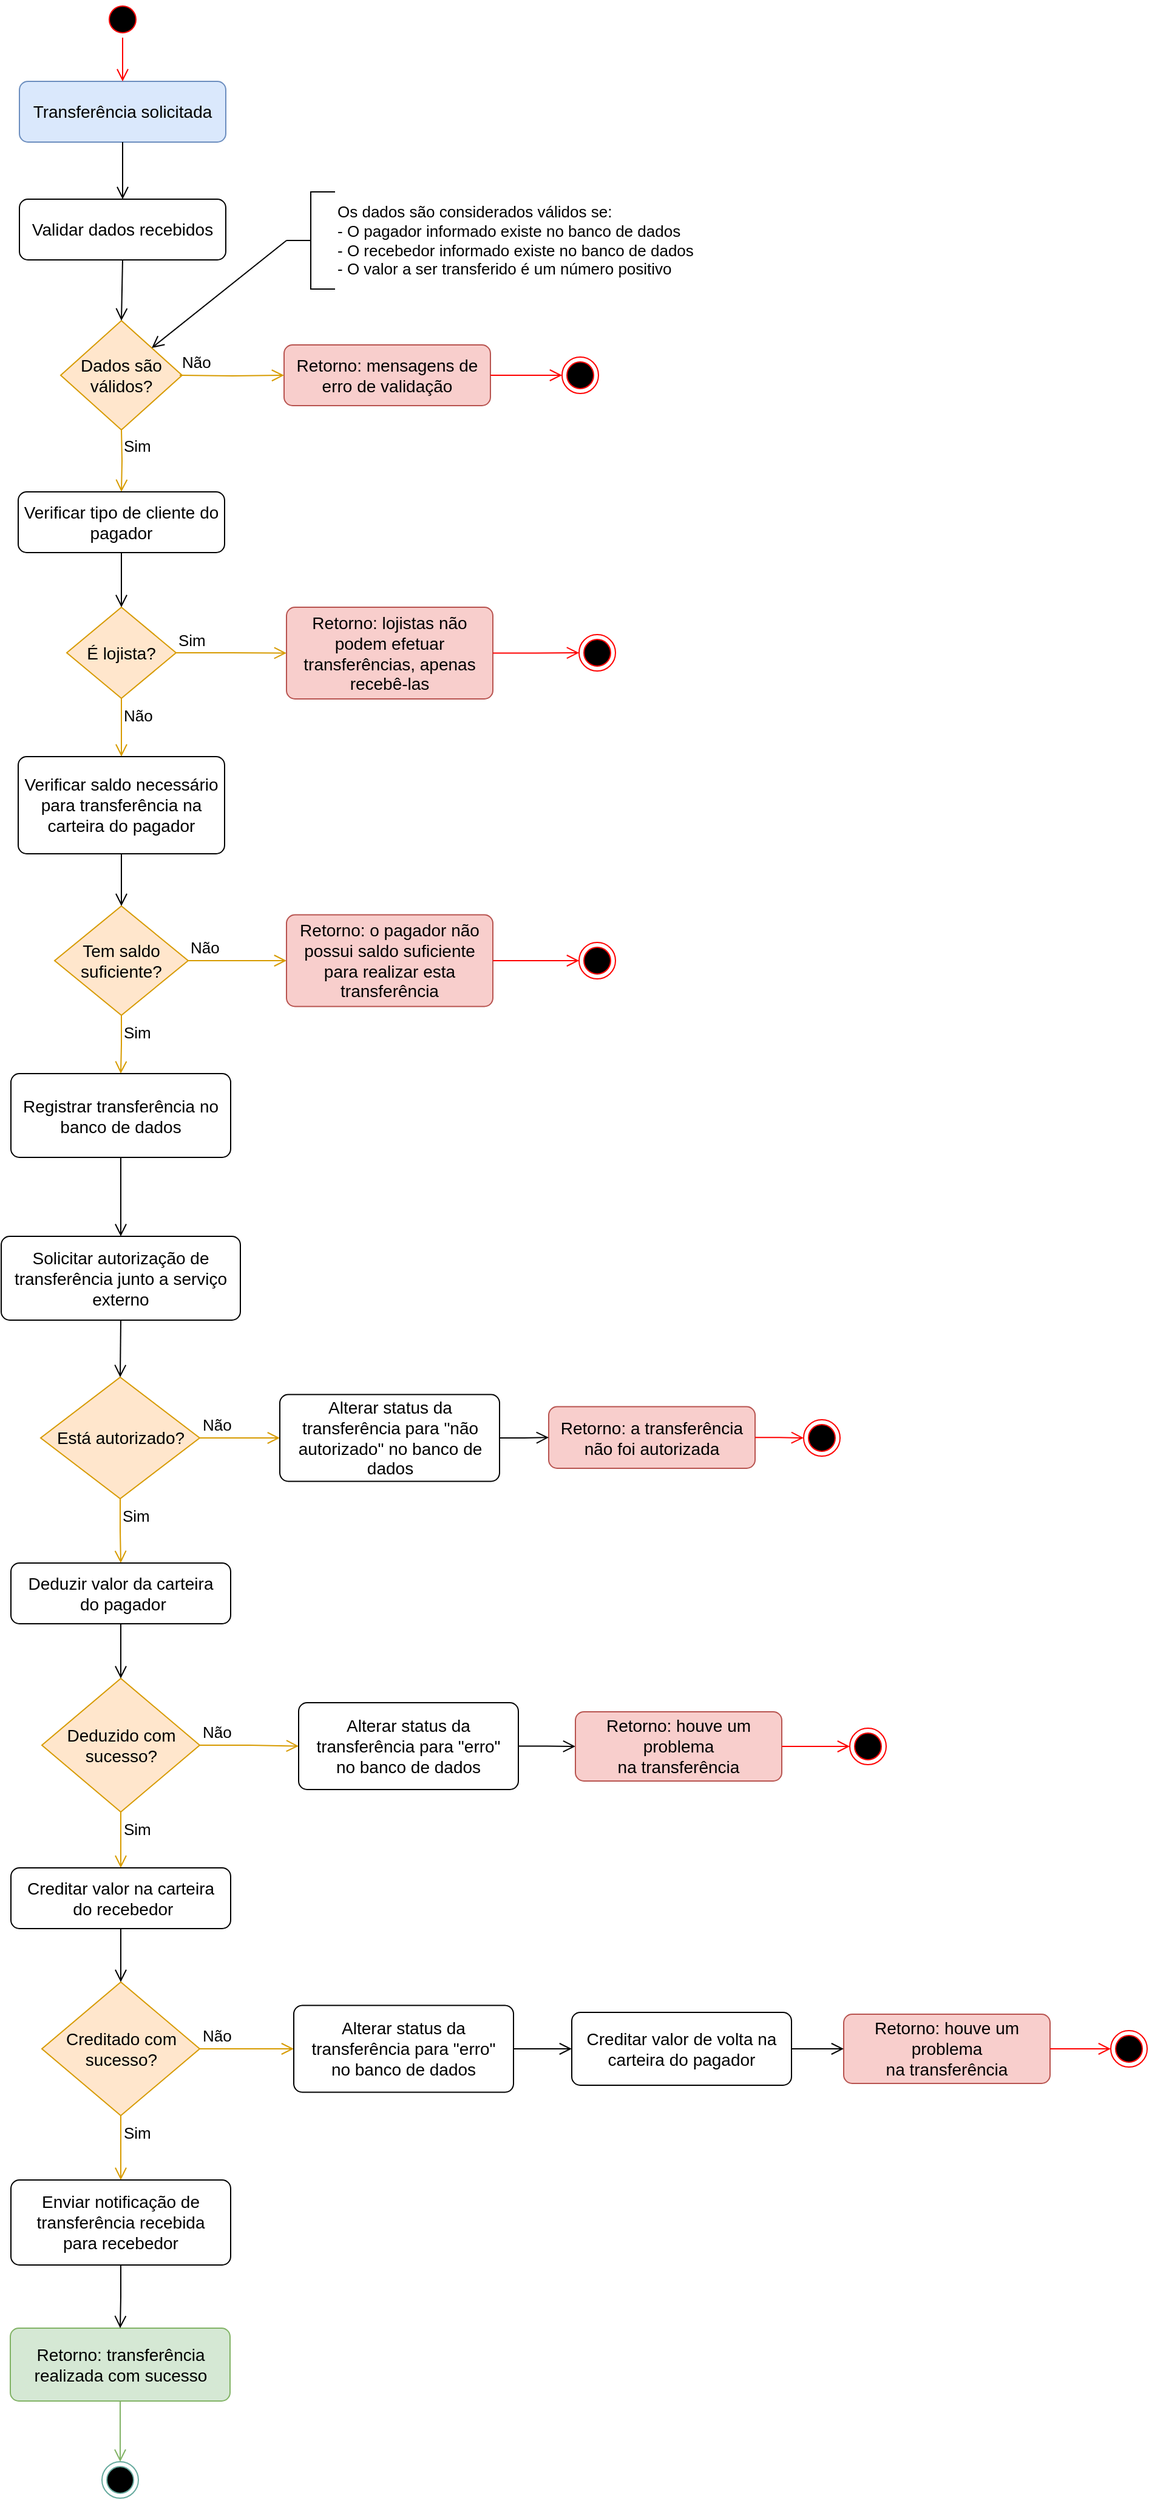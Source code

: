 <mxfile version="24.5.2" type="device">
  <diagram name="Página-1" id="JaIZ6HeKFuRoxINo36s_">
    <mxGraphModel dx="1195" dy="622" grid="1" gridSize="10" guides="1" tooltips="1" connect="1" arrows="1" fold="1" page="1" pageScale="1" pageWidth="827" pageHeight="1169" math="0" shadow="0">
      <root>
        <mxCell id="0" />
        <mxCell id="1" parent="0" />
        <mxCell id="d31LF5LQ77CdiA_W0-7B-2" value="Transferência solicitada" style="rounded=1;whiteSpace=wrap;html=1;absoluteArcSize=1;arcSize=14;strokeWidth=1;fontSize=14;fillColor=#dae8fc;strokeColor=#6c8ebf;" vertex="1" parent="1">
          <mxGeometry x="20" y="70" width="170" height="50" as="geometry" />
        </mxCell>
        <mxCell id="d31LF5LQ77CdiA_W0-7B-4" value="" style="ellipse;html=1;shape=startState;fillColor=#000000;strokeColor=#ff0000;" vertex="1" parent="1">
          <mxGeometry x="90" y="4" width="30" height="30" as="geometry" />
        </mxCell>
        <mxCell id="d31LF5LQ77CdiA_W0-7B-5" value="" style="edgeStyle=orthogonalEdgeStyle;html=1;verticalAlign=bottom;endArrow=open;endSize=8;strokeColor=#ff0000;rounded=0;entryX=0.5;entryY=0;entryDx=0;entryDy=0;" edge="1" source="d31LF5LQ77CdiA_W0-7B-4" parent="1" target="d31LF5LQ77CdiA_W0-7B-2">
          <mxGeometry relative="1" as="geometry">
            <mxPoint x="105" y="100" as="targetPoint" />
          </mxGeometry>
        </mxCell>
        <mxCell id="d31LF5LQ77CdiA_W0-7B-6" value="Validar dados recebidos" style="rounded=1;whiteSpace=wrap;html=1;absoluteArcSize=1;arcSize=14;strokeWidth=1;fontSize=14;" vertex="1" parent="1">
          <mxGeometry x="20" y="167" width="170" height="50" as="geometry" />
        </mxCell>
        <mxCell id="d31LF5LQ77CdiA_W0-7B-7" value="" style="endArrow=open;endFill=1;endSize=8;html=1;rounded=0;exitX=0.5;exitY=1;exitDx=0;exitDy=0;entryX=0.5;entryY=0;entryDx=0;entryDy=0;" edge="1" parent="1" source="d31LF5LQ77CdiA_W0-7B-2" target="d31LF5LQ77CdiA_W0-7B-6">
          <mxGeometry width="160" relative="1" as="geometry">
            <mxPoint x="160" y="400" as="sourcePoint" />
            <mxPoint x="320" y="400" as="targetPoint" />
          </mxGeometry>
        </mxCell>
        <mxCell id="d31LF5LQ77CdiA_W0-7B-12" value="Retorno: mensagens de erro de validação" style="rounded=1;whiteSpace=wrap;html=1;absoluteArcSize=1;arcSize=14;strokeWidth=1;fontSize=14;fillColor=#f8cecc;strokeColor=#b85450;" vertex="1" parent="1">
          <mxGeometry x="238" y="287" width="170" height="50" as="geometry" />
        </mxCell>
        <mxCell id="d31LF5LQ77CdiA_W0-7B-14" value="Dados são válidos?" style="rhombus;whiteSpace=wrap;html=1;fillColor=#ffe6cc;strokeColor=#d79b00;fontSize=14;" vertex="1" parent="1">
          <mxGeometry x="54" y="267" width="100" height="90" as="geometry" />
        </mxCell>
        <mxCell id="d31LF5LQ77CdiA_W0-7B-15" value="Não" style="edgeStyle=orthogonalEdgeStyle;html=1;align=left;verticalAlign=bottom;endArrow=open;endSize=8;strokeColor=#d79b00;rounded=0;fontSize=13;entryX=0;entryY=0.5;entryDx=0;entryDy=0;fillColor=#ffe6cc;" edge="1" parent="1" target="d31LF5LQ77CdiA_W0-7B-12">
          <mxGeometry x="-1" relative="1" as="geometry">
            <mxPoint x="257" y="312" as="targetPoint" />
            <mxPoint x="152.0" y="312.0" as="sourcePoint" />
            <mxPoint as="offset" />
          </mxGeometry>
        </mxCell>
        <mxCell id="d31LF5LQ77CdiA_W0-7B-16" value="Sim" style="edgeStyle=orthogonalEdgeStyle;html=1;align=left;verticalAlign=top;endArrow=open;endSize=8;strokeColor=#d79b00;rounded=0;fontSize=13;entryX=0.5;entryY=0;entryDx=0;entryDy=0;fillColor=#ffe6cc;" edge="1" parent="1" target="d31LF5LQ77CdiA_W0-7B-43">
          <mxGeometry x="-1" relative="1" as="geometry">
            <mxPoint x="104" y="420" as="targetPoint" />
            <mxPoint x="104" y="356.0" as="sourcePoint" />
          </mxGeometry>
        </mxCell>
        <mxCell id="d31LF5LQ77CdiA_W0-7B-30" value="Os dados são considerados válidos se:&lt;br style=&quot;font-size: 13px;&quot;&gt;- O pagador informado existe no banco de dados&lt;br style=&quot;font-size: 13px;&quot;&gt;- O recebedor informado existe no banco de dados&lt;br style=&quot;font-size: 13px;&quot;&gt;- O valor a ser transferido é um número positivo" style="strokeWidth=1;html=1;shape=mxgraph.flowchart.annotation_2;align=left;labelPosition=right;pointerEvents=1;fontSize=13;" vertex="1" parent="1">
          <mxGeometry x="240" y="161" width="40" height="80" as="geometry" />
        </mxCell>
        <mxCell id="d31LF5LQ77CdiA_W0-7B-38" value="" style="ellipse;html=1;shape=endState;fillColor=#000000;strokeColor=#ff0000;" vertex="1" parent="1">
          <mxGeometry x="467" y="297" width="30" height="30" as="geometry" />
        </mxCell>
        <mxCell id="d31LF5LQ77CdiA_W0-7B-39" value="" style="endArrow=open;endFill=1;endSize=8;html=1;rounded=0;exitX=0;exitY=0.5;exitDx=0;exitDy=0;exitPerimeter=0;entryX=1;entryY=0;entryDx=0;entryDy=0;" edge="1" parent="1" source="d31LF5LQ77CdiA_W0-7B-30" target="d31LF5LQ77CdiA_W0-7B-14">
          <mxGeometry width="160" relative="1" as="geometry">
            <mxPoint x="360" y="480" as="sourcePoint" />
            <mxPoint x="520" y="480" as="targetPoint" />
          </mxGeometry>
        </mxCell>
        <mxCell id="d31LF5LQ77CdiA_W0-7B-41" value="" style="edgeStyle=orthogonalEdgeStyle;html=1;verticalAlign=bottom;endArrow=open;endSize=8;strokeColor=#ff0000;rounded=0;entryX=0;entryY=0.5;entryDx=0;entryDy=0;exitX=1;exitY=0.5;exitDx=0;exitDy=0;" edge="1" parent="1" source="d31LF5LQ77CdiA_W0-7B-12" target="d31LF5LQ77CdiA_W0-7B-38">
          <mxGeometry relative="1" as="geometry">
            <mxPoint x="335" y="430" as="targetPoint" />
            <mxPoint x="335" y="400" as="sourcePoint" />
          </mxGeometry>
        </mxCell>
        <mxCell id="d31LF5LQ77CdiA_W0-7B-42" value="" style="endArrow=open;endFill=1;endSize=8;html=1;rounded=0;exitX=0.5;exitY=1;exitDx=0;exitDy=0;entryX=0.5;entryY=0;entryDx=0;entryDy=0;" edge="1" parent="1" source="d31LF5LQ77CdiA_W0-7B-6" target="d31LF5LQ77CdiA_W0-7B-14">
          <mxGeometry width="160" relative="1" as="geometry">
            <mxPoint x="310" y="400" as="sourcePoint" />
            <mxPoint x="470" y="400" as="targetPoint" />
          </mxGeometry>
        </mxCell>
        <mxCell id="d31LF5LQ77CdiA_W0-7B-43" value="Verificar tipo de cliente do pagador" style="rounded=1;whiteSpace=wrap;html=1;absoluteArcSize=1;arcSize=14;strokeWidth=1;fontSize=14;" vertex="1" parent="1">
          <mxGeometry x="19" y="408" width="170" height="50" as="geometry" />
        </mxCell>
        <mxCell id="d31LF5LQ77CdiA_W0-7B-46" value="É lojista?" style="rhombus;whiteSpace=wrap;html=1;fillColor=#ffe6cc;strokeColor=#d79b00;fontSize=14;" vertex="1" parent="1">
          <mxGeometry x="59" y="503" width="90" height="75" as="geometry" />
        </mxCell>
        <mxCell id="d31LF5LQ77CdiA_W0-7B-47" value="Sim" style="edgeStyle=orthogonalEdgeStyle;html=1;align=left;verticalAlign=bottom;endArrow=open;endSize=8;strokeColor=#d79b00;rounded=0;entryX=0;entryY=0.5;entryDx=0;entryDy=0;fontSize=13;fillColor=#ffe6cc;" edge="1" source="d31LF5LQ77CdiA_W0-7B-46" parent="1" target="d31LF5LQ77CdiA_W0-7B-49">
          <mxGeometry x="-1" relative="1" as="geometry">
            <mxPoint x="240" y="540" as="targetPoint" />
          </mxGeometry>
        </mxCell>
        <mxCell id="d31LF5LQ77CdiA_W0-7B-48" value="Não" style="edgeStyle=orthogonalEdgeStyle;html=1;align=left;verticalAlign=top;endArrow=open;endSize=8;strokeColor=#d79b00;rounded=0;fontSize=13;entryX=0.5;entryY=0;entryDx=0;entryDy=0;fillColor=#ffe6cc;" edge="1" source="d31LF5LQ77CdiA_W0-7B-46" parent="1" target="d31LF5LQ77CdiA_W0-7B-53">
          <mxGeometry x="-1" relative="1" as="geometry">
            <mxPoint x="104" y="640" as="targetPoint" />
          </mxGeometry>
        </mxCell>
        <mxCell id="d31LF5LQ77CdiA_W0-7B-49" value="Retorno: lojistas não podem efetuar transferências, apenas recebê-las" style="rounded=1;whiteSpace=wrap;html=1;absoluteArcSize=1;arcSize=14;strokeWidth=1;fontSize=14;fillColor=#f8cecc;strokeColor=#b85450;" vertex="1" parent="1">
          <mxGeometry x="240" y="503" width="170" height="75.5" as="geometry" />
        </mxCell>
        <mxCell id="d31LF5LQ77CdiA_W0-7B-50" value="" style="ellipse;html=1;shape=endState;fillColor=#000000;strokeColor=#ff0000;" vertex="1" parent="1">
          <mxGeometry x="481" y="525.5" width="30" height="30" as="geometry" />
        </mxCell>
        <mxCell id="d31LF5LQ77CdiA_W0-7B-51" value="" style="edgeStyle=orthogonalEdgeStyle;html=1;verticalAlign=bottom;endArrow=open;endSize=8;strokeColor=#ff0000;rounded=0;entryX=0;entryY=0.5;entryDx=0;entryDy=0;exitX=1;exitY=0.5;exitDx=0;exitDy=0;" edge="1" parent="1" source="d31LF5LQ77CdiA_W0-7B-49" target="d31LF5LQ77CdiA_W0-7B-50">
          <mxGeometry relative="1" as="geometry">
            <mxPoint x="461" y="452" as="targetPoint" />
            <mxPoint x="418" y="452" as="sourcePoint" />
          </mxGeometry>
        </mxCell>
        <mxCell id="d31LF5LQ77CdiA_W0-7B-52" value="" style="endArrow=open;endFill=1;endSize=8;html=1;rounded=0;exitX=0.5;exitY=1;exitDx=0;exitDy=0;entryX=0.5;entryY=0;entryDx=0;entryDy=0;fontSize=11;" edge="1" parent="1" source="d31LF5LQ77CdiA_W0-7B-43" target="d31LF5LQ77CdiA_W0-7B-46">
          <mxGeometry width="160" relative="1" as="geometry">
            <mxPoint x="340" y="620" as="sourcePoint" />
            <mxPoint x="500" y="620" as="targetPoint" />
          </mxGeometry>
        </mxCell>
        <mxCell id="d31LF5LQ77CdiA_W0-7B-53" value="Verificar saldo necessário para transferência na carteira do pagador" style="rounded=1;whiteSpace=wrap;html=1;absoluteArcSize=1;arcSize=14;strokeWidth=1;fontSize=14;" vertex="1" parent="1">
          <mxGeometry x="19" y="626" width="170" height="80" as="geometry" />
        </mxCell>
        <mxCell id="d31LF5LQ77CdiA_W0-7B-54" value="Tem saldo suficiente?" style="rhombus;whiteSpace=wrap;html=1;fillColor=#ffe6cc;strokeColor=#d79b00;fontSize=14;" vertex="1" parent="1">
          <mxGeometry x="49" y="749" width="110" height="90" as="geometry" />
        </mxCell>
        <mxCell id="d31LF5LQ77CdiA_W0-7B-55" value="Não" style="edgeStyle=orthogonalEdgeStyle;html=1;align=left;verticalAlign=bottom;endArrow=open;endSize=8;strokeColor=#d79b00;rounded=0;fontSize=13;entryX=0;entryY=0.5;entryDx=0;entryDy=0;fillColor=#ffe6cc;" edge="1" source="d31LF5LQ77CdiA_W0-7B-54" parent="1" target="d31LF5LQ77CdiA_W0-7B-58">
          <mxGeometry x="-1" relative="1" as="geometry">
            <mxPoint x="229" y="809" as="targetPoint" />
          </mxGeometry>
        </mxCell>
        <mxCell id="d31LF5LQ77CdiA_W0-7B-56" value="Sim" style="edgeStyle=orthogonalEdgeStyle;html=1;align=left;verticalAlign=top;endArrow=open;endSize=8;strokeColor=#d79b00;rounded=0;fontSize=13;entryX=0.5;entryY=0;entryDx=0;entryDy=0;fillColor=#ffe6cc;" edge="1" source="d31LF5LQ77CdiA_W0-7B-54" parent="1" target="d31LF5LQ77CdiA_W0-7B-70">
          <mxGeometry x="-1" relative="1" as="geometry">
            <mxPoint x="150" y="870" as="targetPoint" />
          </mxGeometry>
        </mxCell>
        <mxCell id="d31LF5LQ77CdiA_W0-7B-57" value="" style="endArrow=open;endFill=1;endSize=8;html=1;rounded=0;exitX=0.5;exitY=1;exitDx=0;exitDy=0;entryX=0.5;entryY=0;entryDx=0;entryDy=0;" edge="1" parent="1" source="d31LF5LQ77CdiA_W0-7B-53" target="d31LF5LQ77CdiA_W0-7B-54">
          <mxGeometry width="160" relative="1" as="geometry">
            <mxPoint x="310" y="680" as="sourcePoint" />
            <mxPoint x="470" y="680" as="targetPoint" />
          </mxGeometry>
        </mxCell>
        <mxCell id="d31LF5LQ77CdiA_W0-7B-58" value="Retorno: o pagador não possui saldo suficiente para realizar esta transferência" style="rounded=1;whiteSpace=wrap;html=1;absoluteArcSize=1;arcSize=14;strokeWidth=1;fontSize=14;fillColor=#f8cecc;strokeColor=#b85450;" vertex="1" parent="1">
          <mxGeometry x="240" y="756.25" width="170" height="75.5" as="geometry" />
        </mxCell>
        <mxCell id="d31LF5LQ77CdiA_W0-7B-59" value="" style="ellipse;html=1;shape=endState;fillColor=#000000;strokeColor=#ff0000;" vertex="1" parent="1">
          <mxGeometry x="481" y="779" width="30" height="30" as="geometry" />
        </mxCell>
        <mxCell id="d31LF5LQ77CdiA_W0-7B-60" value="" style="edgeStyle=orthogonalEdgeStyle;html=1;verticalAlign=bottom;endArrow=open;endSize=8;strokeColor=#ff0000;rounded=0;entryX=0;entryY=0.5;entryDx=0;entryDy=0;exitX=1;exitY=0.5;exitDx=0;exitDy=0;" edge="1" parent="1" source="d31LF5LQ77CdiA_W0-7B-58" target="d31LF5LQ77CdiA_W0-7B-59">
          <mxGeometry relative="1" as="geometry">
            <mxPoint x="491" y="551" as="targetPoint" />
            <mxPoint x="420" y="551" as="sourcePoint" />
          </mxGeometry>
        </mxCell>
        <mxCell id="d31LF5LQ77CdiA_W0-7B-61" value="Solicitar autorização de transferência junto a serviço externo" style="rounded=1;whiteSpace=wrap;html=1;absoluteArcSize=1;arcSize=14;strokeWidth=1;fontSize=14;" vertex="1" parent="1">
          <mxGeometry x="5" y="1021" width="197" height="69" as="geometry" />
        </mxCell>
        <mxCell id="d31LF5LQ77CdiA_W0-7B-62" value="Está autorizado?" style="rhombus;whiteSpace=wrap;html=1;fillColor=#ffe6cc;strokeColor=#d79b00;fontSize=14;" vertex="1" parent="1">
          <mxGeometry x="37.5" y="1137" width="131" height="100" as="geometry" />
        </mxCell>
        <mxCell id="d31LF5LQ77CdiA_W0-7B-63" value="Não" style="edgeStyle=orthogonalEdgeStyle;html=1;align=left;verticalAlign=bottom;endArrow=open;endSize=8;strokeColor=#d79b00;rounded=0;fontSize=13;entryX=0;entryY=0.5;entryDx=0;entryDy=0;fillColor=#ffe6cc;" edge="1" source="d31LF5LQ77CdiA_W0-7B-62" parent="1" target="d31LF5LQ77CdiA_W0-7B-72">
          <mxGeometry x="-1" relative="1" as="geometry">
            <mxPoint x="204" y="1200" as="targetPoint" />
          </mxGeometry>
        </mxCell>
        <mxCell id="d31LF5LQ77CdiA_W0-7B-64" value="Sim" style="edgeStyle=orthogonalEdgeStyle;html=1;align=left;verticalAlign=top;endArrow=open;endSize=8;strokeColor=#d79b00;rounded=0;fontSize=13;entryX=0.5;entryY=0;entryDx=0;entryDy=0;fillColor=#ffe6cc;" edge="1" source="d31LF5LQ77CdiA_W0-7B-62" parent="1" target="d31LF5LQ77CdiA_W0-7B-69">
          <mxGeometry x="-1" relative="1" as="geometry">
            <mxPoint x="87" y="1277" as="targetPoint" />
            <mxPoint as="offset" />
          </mxGeometry>
        </mxCell>
        <mxCell id="d31LF5LQ77CdiA_W0-7B-65" value="" style="endArrow=open;endFill=1;endSize=8;html=1;rounded=0;exitX=0.5;exitY=1;exitDx=0;exitDy=0;entryX=0.5;entryY=0;entryDx=0;entryDy=0;" edge="1" parent="1" source="d31LF5LQ77CdiA_W0-7B-61" target="d31LF5LQ77CdiA_W0-7B-62">
          <mxGeometry width="160" relative="1" as="geometry">
            <mxPoint x="480" y="1150" as="sourcePoint" />
            <mxPoint x="640" y="1150" as="targetPoint" />
          </mxGeometry>
        </mxCell>
        <mxCell id="d31LF5LQ77CdiA_W0-7B-66" value="Retorno: a transferência não foi autorizada" style="rounded=1;whiteSpace=wrap;html=1;absoluteArcSize=1;arcSize=14;strokeWidth=1;fontSize=14;fillColor=#f8cecc;strokeColor=#b85450;" vertex="1" parent="1">
          <mxGeometry x="456" y="1161.25" width="170" height="50.75" as="geometry" />
        </mxCell>
        <mxCell id="d31LF5LQ77CdiA_W0-7B-67" value="" style="ellipse;html=1;shape=endState;fillColor=#000000;strokeColor=#ff0000;" vertex="1" parent="1">
          <mxGeometry x="666" y="1172" width="30" height="30" as="geometry" />
        </mxCell>
        <mxCell id="d31LF5LQ77CdiA_W0-7B-68" value="" style="edgeStyle=orthogonalEdgeStyle;html=1;verticalAlign=bottom;endArrow=open;endSize=8;strokeColor=#ff0000;rounded=0;entryX=0;entryY=0.5;entryDx=0;entryDy=0;exitX=1;exitY=0.5;exitDx=0;exitDy=0;" edge="1" parent="1" source="d31LF5LQ77CdiA_W0-7B-66" target="d31LF5LQ77CdiA_W0-7B-67">
          <mxGeometry relative="1" as="geometry">
            <mxPoint x="491" y="934" as="targetPoint" />
            <mxPoint x="420" y="934" as="sourcePoint" />
          </mxGeometry>
        </mxCell>
        <mxCell id="d31LF5LQ77CdiA_W0-7B-69" value="Deduzir valor da carteira&lt;br&gt;&amp;nbsp;do pagador" style="rounded=1;whiteSpace=wrap;html=1;absoluteArcSize=1;arcSize=14;strokeWidth=1;fontSize=14;" vertex="1" parent="1">
          <mxGeometry x="13" y="1290" width="181" height="50" as="geometry" />
        </mxCell>
        <mxCell id="d31LF5LQ77CdiA_W0-7B-70" value="Registrar transferência no banco de dados" style="rounded=1;whiteSpace=wrap;html=1;absoluteArcSize=1;arcSize=14;strokeWidth=1;fontSize=14;" vertex="1" parent="1">
          <mxGeometry x="13" y="887" width="181" height="69" as="geometry" />
        </mxCell>
        <mxCell id="d31LF5LQ77CdiA_W0-7B-71" value="" style="endArrow=open;endFill=1;endSize=8;html=1;rounded=0;exitX=0.5;exitY=1;exitDx=0;exitDy=0;entryX=0.5;entryY=0;entryDx=0;entryDy=0;" edge="1" parent="1" source="d31LF5LQ77CdiA_W0-7B-70" target="d31LF5LQ77CdiA_W0-7B-61">
          <mxGeometry width="160" relative="1" as="geometry">
            <mxPoint x="350" y="1040" as="sourcePoint" />
            <mxPoint x="510" y="1040" as="targetPoint" />
          </mxGeometry>
        </mxCell>
        <mxCell id="d31LF5LQ77CdiA_W0-7B-72" value="Alterar status da transferência para &quot;não autorizado&quot; no banco de dados" style="rounded=1;whiteSpace=wrap;html=1;absoluteArcSize=1;arcSize=14;strokeWidth=1;fontSize=14;" vertex="1" parent="1">
          <mxGeometry x="234.5" y="1151.25" width="181" height="71.5" as="geometry" />
        </mxCell>
        <mxCell id="d31LF5LQ77CdiA_W0-7B-73" value="" style="edgeStyle=orthogonalEdgeStyle;html=1;verticalAlign=bottom;endArrow=open;endSize=8;rounded=0;entryX=0;entryY=0.5;entryDx=0;entryDy=0;exitX=1;exitY=0.5;exitDx=0;exitDy=0;" edge="1" parent="1" source="d31LF5LQ77CdiA_W0-7B-72" target="d31LF5LQ77CdiA_W0-7B-66">
          <mxGeometry relative="1" as="geometry">
            <mxPoint x="508" y="1227" as="targetPoint" />
            <mxPoint x="440" y="1227" as="sourcePoint" />
          </mxGeometry>
        </mxCell>
        <mxCell id="d31LF5LQ77CdiA_W0-7B-74" value="Deduzido com sucesso?" style="rhombus;whiteSpace=wrap;html=1;fillColor=#ffe6cc;strokeColor=#d79b00;fontSize=14;" vertex="1" parent="1">
          <mxGeometry x="38.5" y="1385" width="130" height="110" as="geometry" />
        </mxCell>
        <mxCell id="d31LF5LQ77CdiA_W0-7B-75" value="Não" style="edgeStyle=orthogonalEdgeStyle;html=1;align=left;verticalAlign=bottom;endArrow=open;endSize=8;strokeColor=#d79b00;rounded=0;fontSize=13;entryX=0;entryY=0.5;entryDx=0;entryDy=0;fillColor=#ffe6cc;" edge="1" source="d31LF5LQ77CdiA_W0-7B-74" parent="1" target="d31LF5LQ77CdiA_W0-7B-79">
          <mxGeometry x="-1" relative="1" as="geometry">
            <mxPoint x="248.5" y="1475" as="targetPoint" />
          </mxGeometry>
        </mxCell>
        <mxCell id="d31LF5LQ77CdiA_W0-7B-76" value="Sim" style="edgeStyle=orthogonalEdgeStyle;html=1;align=left;verticalAlign=top;endArrow=open;endSize=8;strokeColor=#d79b00;rounded=0;fontSize=13;entryX=0.5;entryY=0;entryDx=0;entryDy=0;fillColor=#ffe6cc;" edge="1" source="d31LF5LQ77CdiA_W0-7B-74" parent="1" target="d31LF5LQ77CdiA_W0-7B-86">
          <mxGeometry x="-1" relative="1" as="geometry">
            <mxPoint x="108.5" y="1555" as="targetPoint" />
          </mxGeometry>
        </mxCell>
        <mxCell id="d31LF5LQ77CdiA_W0-7B-78" value="" style="endArrow=open;endFill=1;endSize=8;html=1;rounded=0;exitX=0.5;exitY=1;exitDx=0;exitDy=0;entryX=0.5;entryY=0;entryDx=0;entryDy=0;" edge="1" parent="1" source="d31LF5LQ77CdiA_W0-7B-69" target="d31LF5LQ77CdiA_W0-7B-74">
          <mxGeometry width="160" relative="1" as="geometry">
            <mxPoint x="280" y="1500" as="sourcePoint" />
            <mxPoint x="440" y="1500" as="targetPoint" />
          </mxGeometry>
        </mxCell>
        <mxCell id="d31LF5LQ77CdiA_W0-7B-79" value="Alterar status da transferência para &quot;erro&quot; &lt;br&gt;no banco de dados" style="rounded=1;whiteSpace=wrap;html=1;absoluteArcSize=1;arcSize=14;strokeWidth=1;fontSize=14;" vertex="1" parent="1">
          <mxGeometry x="250" y="1405" width="181" height="71.5" as="geometry" />
        </mxCell>
        <mxCell id="d31LF5LQ77CdiA_W0-7B-81" value="" style="edgeStyle=orthogonalEdgeStyle;html=1;verticalAlign=bottom;endArrow=open;endSize=8;rounded=0;entryX=0;entryY=0.5;entryDx=0;entryDy=0;exitX=1;exitY=0.5;exitDx=0;exitDy=0;" edge="1" parent="1" source="d31LF5LQ77CdiA_W0-7B-79" target="d31LF5LQ77CdiA_W0-7B-82">
          <mxGeometry relative="1" as="geometry">
            <mxPoint x="489" y="1440.75" as="targetPoint" />
            <mxPoint x="636" y="1592" as="sourcePoint" />
          </mxGeometry>
        </mxCell>
        <mxCell id="d31LF5LQ77CdiA_W0-7B-82" value="Retorno: houve um problema &lt;br&gt;na transferência" style="rounded=1;whiteSpace=wrap;html=1;absoluteArcSize=1;arcSize=14;strokeWidth=1;fontSize=14;fillColor=#f8cecc;strokeColor=#b85450;" vertex="1" parent="1">
          <mxGeometry x="478" y="1412.5" width="170" height="57" as="geometry" />
        </mxCell>
        <mxCell id="d31LF5LQ77CdiA_W0-7B-84" value="" style="ellipse;html=1;shape=endState;fillColor=#000000;strokeColor=#ff0000;" vertex="1" parent="1">
          <mxGeometry x="704" y="1426" width="30" height="30" as="geometry" />
        </mxCell>
        <mxCell id="d31LF5LQ77CdiA_W0-7B-85" value="" style="edgeStyle=orthogonalEdgeStyle;html=1;verticalAlign=bottom;endArrow=open;endSize=8;strokeColor=#ff0000;rounded=0;entryX=0;entryY=0.5;entryDx=0;entryDy=0;exitX=1;exitY=0.5;exitDx=0;exitDy=0;" edge="1" parent="1" source="d31LF5LQ77CdiA_W0-7B-82" target="d31LF5LQ77CdiA_W0-7B-84">
          <mxGeometry relative="1" as="geometry">
            <mxPoint x="666" y="1342" as="targetPoint" />
            <mxPoint x="626" y="1342" as="sourcePoint" />
          </mxGeometry>
        </mxCell>
        <mxCell id="d31LF5LQ77CdiA_W0-7B-86" value="Creditar valor na carteira&lt;br&gt;&amp;nbsp;do recebedor" style="rounded=1;whiteSpace=wrap;html=1;absoluteArcSize=1;arcSize=14;strokeWidth=1;fontSize=14;" vertex="1" parent="1">
          <mxGeometry x="13" y="1541" width="181" height="50" as="geometry" />
        </mxCell>
        <mxCell id="d31LF5LQ77CdiA_W0-7B-90" value="Creditado com sucesso?" style="rhombus;whiteSpace=wrap;html=1;fillColor=#ffe6cc;strokeColor=#d79b00;fontSize=14;" vertex="1" parent="1">
          <mxGeometry x="38.5" y="1635" width="130" height="110" as="geometry" />
        </mxCell>
        <mxCell id="d31LF5LQ77CdiA_W0-7B-91" value="Não" style="edgeStyle=orthogonalEdgeStyle;html=1;align=left;verticalAlign=bottom;endArrow=open;endSize=8;strokeColor=#d79b00;rounded=0;fontSize=13;entryX=0;entryY=0.5;entryDx=0;entryDy=0;fillColor=#ffe6cc;" edge="1" parent="1" source="d31LF5LQ77CdiA_W0-7B-90" target="d31LF5LQ77CdiA_W0-7B-94">
          <mxGeometry x="-1" relative="1" as="geometry">
            <mxPoint x="250" y="1691" as="targetPoint" />
          </mxGeometry>
        </mxCell>
        <mxCell id="d31LF5LQ77CdiA_W0-7B-92" value="Sim" style="edgeStyle=orthogonalEdgeStyle;html=1;align=left;verticalAlign=top;endArrow=open;endSize=8;strokeColor=#d79b00;rounded=0;fontSize=13;entryX=0.5;entryY=0;entryDx=0;entryDy=0;fillColor=#ffe6cc;" edge="1" parent="1" source="d31LF5LQ77CdiA_W0-7B-90" target="d31LF5LQ77CdiA_W0-7B-101">
          <mxGeometry x="-1" relative="1" as="geometry">
            <mxPoint x="104" y="1791" as="targetPoint" />
          </mxGeometry>
        </mxCell>
        <mxCell id="d31LF5LQ77CdiA_W0-7B-93" value="" style="endArrow=open;endFill=1;endSize=8;html=1;rounded=0;exitX=0.5;exitY=1;exitDx=0;exitDy=0;entryX=0.5;entryY=0;entryDx=0;entryDy=0;" edge="1" parent="1" source="d31LF5LQ77CdiA_W0-7B-86" target="d31LF5LQ77CdiA_W0-7B-90">
          <mxGeometry width="160" relative="1" as="geometry">
            <mxPoint x="480" y="1550" as="sourcePoint" />
            <mxPoint x="640" y="1550" as="targetPoint" />
          </mxGeometry>
        </mxCell>
        <mxCell id="d31LF5LQ77CdiA_W0-7B-94" value="Alterar status da transferência para &quot;erro&quot; &lt;br&gt;no banco de dados" style="rounded=1;whiteSpace=wrap;html=1;absoluteArcSize=1;arcSize=14;strokeWidth=1;fontSize=14;" vertex="1" parent="1">
          <mxGeometry x="246" y="1654.25" width="181" height="71.5" as="geometry" />
        </mxCell>
        <mxCell id="d31LF5LQ77CdiA_W0-7B-95" value="Creditar valor de volta na carteira do pagador" style="rounded=1;whiteSpace=wrap;html=1;absoluteArcSize=1;arcSize=14;strokeWidth=1;fontSize=14;" vertex="1" parent="1">
          <mxGeometry x="475" y="1660" width="181" height="60" as="geometry" />
        </mxCell>
        <mxCell id="d31LF5LQ77CdiA_W0-7B-96" value="Retorno: houve um problema &lt;br&gt;na transferência" style="rounded=1;whiteSpace=wrap;html=1;absoluteArcSize=1;arcSize=14;strokeWidth=1;fontSize=14;fillColor=#f8cecc;strokeColor=#b85450;" vertex="1" parent="1">
          <mxGeometry x="699" y="1661.5" width="170" height="57" as="geometry" />
        </mxCell>
        <mxCell id="d31LF5LQ77CdiA_W0-7B-97" value="" style="ellipse;html=1;shape=endState;fillColor=#000000;strokeColor=#ff0000;" vertex="1" parent="1">
          <mxGeometry x="919" y="1675" width="30" height="30" as="geometry" />
        </mxCell>
        <mxCell id="d31LF5LQ77CdiA_W0-7B-98" value="" style="edgeStyle=orthogonalEdgeStyle;html=1;verticalAlign=bottom;endArrow=open;endSize=8;rounded=0;entryX=0;entryY=0.5;entryDx=0;entryDy=0;exitX=1;exitY=0.5;exitDx=0;exitDy=0;" edge="1" parent="1" source="d31LF5LQ77CdiA_W0-7B-94" target="d31LF5LQ77CdiA_W0-7B-95">
          <mxGeometry relative="1" as="geometry">
            <mxPoint x="488" y="1571" as="targetPoint" />
            <mxPoint x="441" y="1571" as="sourcePoint" />
          </mxGeometry>
        </mxCell>
        <mxCell id="d31LF5LQ77CdiA_W0-7B-99" value="" style="edgeStyle=orthogonalEdgeStyle;html=1;verticalAlign=bottom;endArrow=open;endSize=8;rounded=0;entryX=0;entryY=0.5;entryDx=0;entryDy=0;exitX=1;exitY=0.5;exitDx=0;exitDy=0;" edge="1" parent="1" source="d31LF5LQ77CdiA_W0-7B-95" target="d31LF5LQ77CdiA_W0-7B-96">
          <mxGeometry relative="1" as="geometry">
            <mxPoint x="714" y="1531" as="targetPoint" />
            <mxPoint x="658" y="1531" as="sourcePoint" />
          </mxGeometry>
        </mxCell>
        <mxCell id="d31LF5LQ77CdiA_W0-7B-100" value="" style="edgeStyle=orthogonalEdgeStyle;html=1;verticalAlign=bottom;endArrow=open;endSize=8;strokeColor=#ff0000;rounded=0;entryX=0;entryY=0.5;entryDx=0;entryDy=0;exitX=1;exitY=0.5;exitDx=0;exitDy=0;" edge="1" parent="1" source="d31LF5LQ77CdiA_W0-7B-96" target="d31LF5LQ77CdiA_W0-7B-97">
          <mxGeometry relative="1" as="geometry">
            <mxPoint x="714" y="1521" as="targetPoint" />
            <mxPoint x="658" y="1521" as="sourcePoint" />
          </mxGeometry>
        </mxCell>
        <mxCell id="d31LF5LQ77CdiA_W0-7B-101" value="Enviar notificação de transferência recebida &lt;br&gt;para recebedor" style="rounded=1;whiteSpace=wrap;html=1;absoluteArcSize=1;arcSize=14;strokeWidth=1;fontSize=14;" vertex="1" parent="1">
          <mxGeometry x="13" y="1798" width="181" height="70" as="geometry" />
        </mxCell>
        <mxCell id="d31LF5LQ77CdiA_W0-7B-102" value="Retorno: transferência realizada com sucesso" style="rounded=1;whiteSpace=wrap;html=1;absoluteArcSize=1;arcSize=14;strokeWidth=1;fontSize=14;fillColor=#d5e8d4;strokeColor=#82b366;" vertex="1" parent="1">
          <mxGeometry x="12.5" y="1920" width="181" height="60" as="geometry" />
        </mxCell>
        <mxCell id="d31LF5LQ77CdiA_W0-7B-103" value="" style="edgeStyle=orthogonalEdgeStyle;html=1;verticalAlign=bottom;endArrow=open;endSize=8;strokeColor=#000000;rounded=0;entryX=0.5;entryY=0;entryDx=0;entryDy=0;exitX=0.5;exitY=1;exitDx=0;exitDy=0;" edge="1" parent="1" source="d31LF5LQ77CdiA_W0-7B-101" target="d31LF5LQ77CdiA_W0-7B-102">
          <mxGeometry relative="1" as="geometry">
            <mxPoint x="444" y="1941" as="targetPoint" />
            <mxPoint x="388" y="1941" as="sourcePoint" />
          </mxGeometry>
        </mxCell>
        <mxCell id="d31LF5LQ77CdiA_W0-7B-104" value="" style="edgeStyle=orthogonalEdgeStyle;html=1;verticalAlign=bottom;endArrow=open;endSize=8;strokeColor=#82b366;rounded=0;entryX=0.5;entryY=0;entryDx=0;entryDy=0;exitX=0.5;exitY=1;exitDx=0;exitDy=0;fillColor=#d5e8d4;" edge="1" parent="1" source="d31LF5LQ77CdiA_W0-7B-102" target="d31LF5LQ77CdiA_W0-7B-105">
          <mxGeometry relative="1" as="geometry">
            <mxPoint x="113" y="2050" as="targetPoint" />
            <mxPoint x="114" y="1998" as="sourcePoint" />
          </mxGeometry>
        </mxCell>
        <mxCell id="d31LF5LQ77CdiA_W0-7B-105" value="" style="ellipse;html=1;shape=endState;fillColor=#000000;strokeColor=#67AB9F;" vertex="1" parent="1">
          <mxGeometry x="88" y="2030" width="30" height="30" as="geometry" />
        </mxCell>
      </root>
    </mxGraphModel>
  </diagram>
</mxfile>
